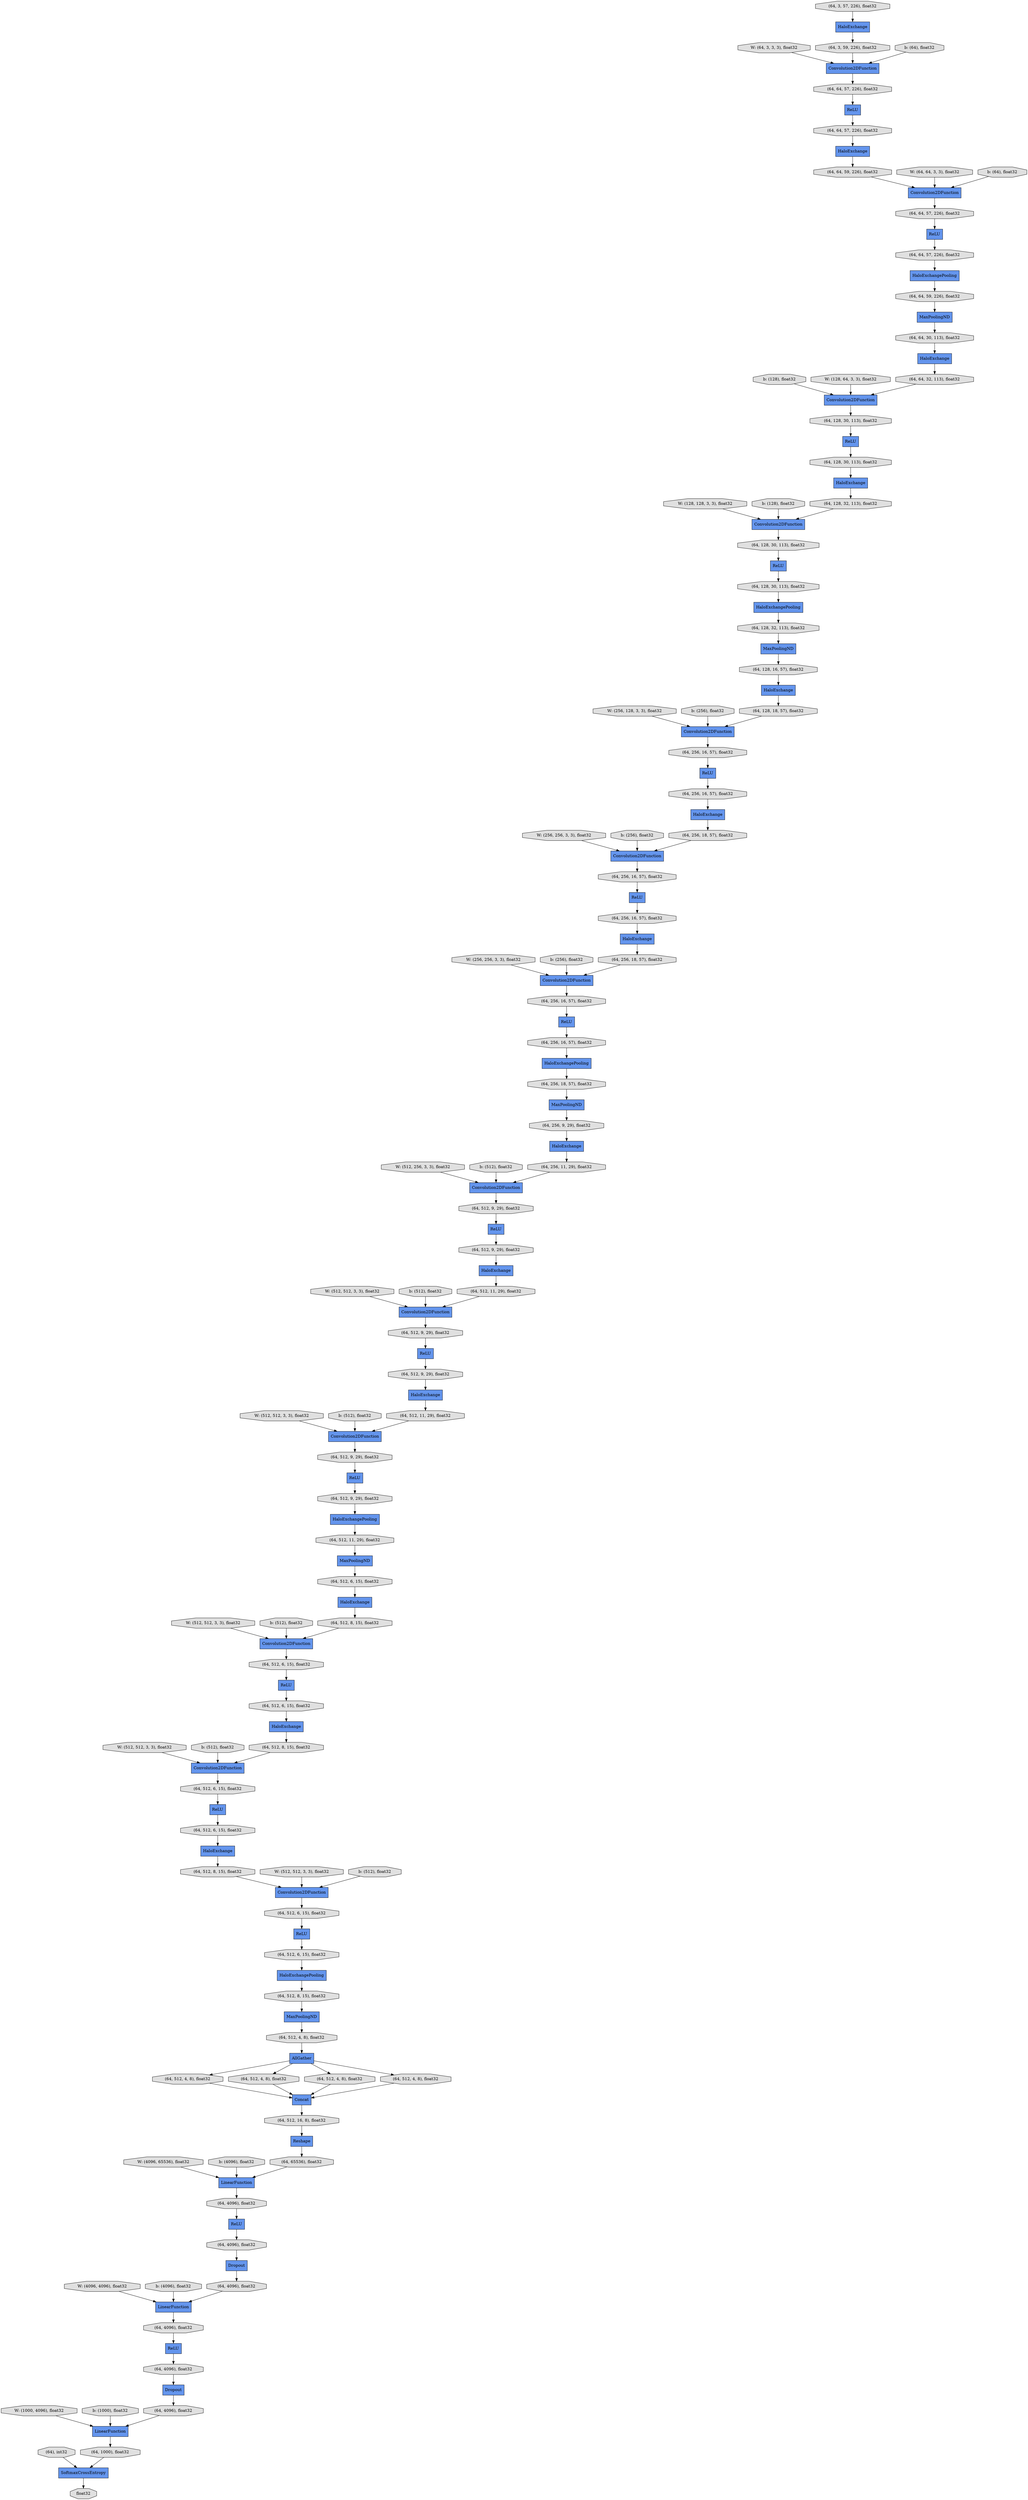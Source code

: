digraph graphname{rankdir=TB;47582211391568 [label="(64, 512, 8, 15), float32",shape="octagon",fillcolor="#E0E0E0",style="filled"];47580620062864 [label="W: (512, 512, 3, 3), float32",shape="octagon",fillcolor="#E0E0E0",style="filled"];47582211391696 [label="ReLU",shape="record",fillcolor="#6495ED",style="filled"];47582211391760 [label="(64, 512, 6, 15), float32",shape="octagon",fillcolor="#E0E0E0",style="filled"];47580009881936 [label="ReLU",shape="record",fillcolor="#6495ED",style="filled"];47580620046672 [label="b: (128), float32",shape="octagon",fillcolor="#E0E0E0",style="filled"];47580010037584 [label="W: (64, 3, 3, 3), float32",shape="octagon",fillcolor="#E0E0E0",style="filled"];47582211391888 [label="(64, 512, 6, 15), float32",shape="octagon",fillcolor="#E0E0E0",style="filled"];47582211392016 [label="(64, 512, 8, 15), float32",shape="octagon",fillcolor="#E0E0E0",style="filled"];47580620063248 [label="b: (512), float32",shape="octagon",fillcolor="#E0E0E0",style="filled"];47582211392144 [label="Concat",shape="record",fillcolor="#6495ED",style="filled"];47580620046992 [label="W: (128, 128, 3, 3), float32",shape="octagon",fillcolor="#E0E0E0",style="filled"];47582211392272 [label="(64, 512, 6, 15), float32",shape="octagon",fillcolor="#E0E0E0",style="filled"];47580620063568 [label="W: (512, 512, 3, 3), float32",shape="octagon",fillcolor="#E0E0E0",style="filled"];47582211392400 [label="(64, 512, 4, 8), float32",shape="octagon",fillcolor="#E0E0E0",style="filled"];47580620047376 [label="b: (128), float32",shape="octagon",fillcolor="#E0E0E0",style="filled"];47580620063952 [label="b: (512), float32",shape="octagon",fillcolor="#E0E0E0",style="filled"];47582211392848 [label="(64, 512, 4, 8), float32",shape="octagon",fillcolor="#E0E0E0",style="filled"];47580620047696 [label="W: (256, 128, 3, 3), float32",shape="octagon",fillcolor="#E0E0E0",style="filled"];47580620064272 [label="W: (512, 512, 3, 3), float32",shape="octagon",fillcolor="#E0E0E0",style="filled"];47582211393168 [label="(64, 512, 4, 8), float32",shape="octagon",fillcolor="#E0E0E0",style="filled"];47582211163792 [label="HaloExchangePooling",shape="record",fillcolor="#6495ED",style="filled"];47580620048080 [label="b: (256), float32",shape="octagon",fillcolor="#E0E0E0",style="filled"];47580620064656 [label="b: (512), float32",shape="octagon",fillcolor="#E0E0E0",style="filled"];47582211393488 [label="(64, 512, 4, 8), float32",shape="octagon",fillcolor="#E0E0E0",style="filled"];47580620048400 [label="W: (256, 256, 3, 3), float32",shape="octagon",fillcolor="#E0E0E0",style="filled"];47582211393616 [label="(64, 512, 4, 8), float32",shape="octagon",fillcolor="#E0E0E0",style="filled"];47582211393680 [label="(64), int32",shape="octagon",fillcolor="#E0E0E0",style="filled"];47580620064976 [label="W: (512, 512, 3, 3), float32",shape="octagon",fillcolor="#E0E0E0",style="filled"];47582211393872 [label="LinearFunction",shape="record",fillcolor="#6495ED",style="filled"];47582211393936 [label="(64, 512, 16, 8), float32",shape="octagon",fillcolor="#E0E0E0",style="filled"];47580620048784 [label="b: (256), float32",shape="octagon",fillcolor="#E0E0E0",style="filled"];47582162282896 [label="(64, 128, 30, 113), float32",shape="octagon",fillcolor="#E0E0E0",style="filled"];47582211394128 [label="LinearFunction",shape="record",fillcolor="#6495ED",style="filled"];47580620065360 [label="b: (512), float32",shape="octagon",fillcolor="#E0E0E0",style="filled"];47582162283088 [label="(64, 128, 30, 113), float32",shape="octagon",fillcolor="#E0E0E0",style="filled"];47582211394192 [label="Dropout",shape="record",fillcolor="#6495ED",style="filled"];47582162283152 [label="HaloExchangePooling",shape="record",fillcolor="#6495ED",style="filled"];47582211394256 [label="(64, 65536), float32",shape="octagon",fillcolor="#E0E0E0",style="filled"];47580620049104 [label="W: (256, 256, 3, 3), float32",shape="octagon",fillcolor="#E0E0E0",style="filled"];47580620065680 [label="W: (512, 512, 3, 3), float32",shape="octagon",fillcolor="#E0E0E0",style="filled"];47582211394576 [label="(64, 4096), float32",shape="octagon",fillcolor="#E0E0E0",style="filled"];47580620049488 [label="b: (256), float32",shape="octagon",fillcolor="#E0E0E0",style="filled"];47582211394704 [label="(64, 4096), float32",shape="octagon",fillcolor="#E0E0E0",style="filled"];47580620066064 [label="b: (512), float32",shape="octagon",fillcolor="#E0E0E0",style="filled"];47582162283856 [label="ReLU",shape="record",fillcolor="#6495ED",style="filled"];47582211190096 [label="HaloExchange",shape="record",fillcolor="#6495ED",style="filled"];47582211394960 [label="(64, 4096), float32",shape="octagon",fillcolor="#E0E0E0",style="filled"];47580620049808 [label="W: (512, 256, 3, 3), float32",shape="octagon",fillcolor="#E0E0E0",style="filled"];47582162283920 [label="MaxPoolingND",shape="record",fillcolor="#6495ED",style="filled"];47582211395024 [label="Dropout",shape="record",fillcolor="#6495ED",style="filled"];47582211395152 [label="(64, 4096), float32",shape="octagon",fillcolor="#E0E0E0",style="filled"];47580620066384 [label="W: (4096, 65536), float32",shape="octagon",fillcolor="#E0E0E0",style="filled"];47582162284112 [label="Convolution2DFunction",shape="record",fillcolor="#6495ED",style="filled"];47582211395216 [label="LinearFunction",shape="record",fillcolor="#6495ED",style="filled"];47582211395344 [label="(64, 4096), float32",shape="octagon",fillcolor="#E0E0E0",style="filled"];47580620050192 [label="b: (512), float32",shape="octagon",fillcolor="#E0E0E0",style="filled"];47580620066704 [label="b: (4096), float32",shape="octagon",fillcolor="#E0E0E0",style="filled"];47582211395536 [label="(64, 4096), float32",shape="octagon",fillcolor="#E0E0E0",style="filled"];47582162333776 [label="HaloExchange",shape="record",fillcolor="#6495ED",style="filled"];47582211280976 [label="(64, 256, 16, 57), float32",shape="octagon",fillcolor="#E0E0E0",style="filled"];47582210707536 [label="(64, 64, 57, 226), float32",shape="octagon",fillcolor="#E0E0E0",style="filled"];47582162333840 [label="ReLU",shape="record",fillcolor="#6495ED",style="filled"];47582211281040 [label="MaxPoolingND",shape="record",fillcolor="#6495ED",style="filled"];47582211444944 [label="(64, 1000), float32",shape="octagon",fillcolor="#E0E0E0",style="filled"];47582162333904 [label="HaloExchange",shape="record",fillcolor="#6495ED",style="filled"];47582211281104 [label="(64, 128, 18, 57), float32",shape="octagon",fillcolor="#E0E0E0",style="filled"];47580620075280 [label="W: (4096, 4096), float32",shape="octagon",fillcolor="#E0E0E0",style="filled"];47582211281296 [label="(64, 256, 16, 57), float32",shape="octagon",fillcolor="#E0E0E0",style="filled"];47582211207568 [label="Convolution2DFunction",shape="record",fillcolor="#6495ED",style="filled"];47582210707856 [label="MaxPoolingND",shape="record",fillcolor="#6495ED",style="filled"];47582211445264 [label="float32",shape="octagon",fillcolor="#E0E0E0",style="filled"];47582162334224 [label="(64, 512, 8, 15), float32",shape="octagon",fillcolor="#E0E0E0",style="filled"];47582211281424 [label="HaloExchange",shape="record",fillcolor="#6495ED",style="filled"];47582162334288 [label="ReLU",shape="record",fillcolor="#6495ED",style="filled"];47582211281488 [label="(64, 256, 18, 57), float32",shape="octagon",fillcolor="#E0E0E0",style="filled"];47582211281552 [label="(64, 256, 16, 57), float32",shape="octagon",fillcolor="#E0E0E0",style="filled"];47582210708112 [label="Convolution2DFunction",shape="record",fillcolor="#6495ED",style="filled"];47580620075728 [label="b: (4096), float32",shape="octagon",fillcolor="#E0E0E0",style="filled"];47582210708176 [label="HaloExchange",shape="record",fillcolor="#6495ED",style="filled"];47582211281744 [label="Convolution2DFunction",shape="record",fillcolor="#6495ED",style="filled"];47580004569936 [label="ReLU",shape="record",fillcolor="#6495ED",style="filled"];47582211281808 [label="HaloExchange",shape="record",fillcolor="#6495ED",style="filled"];47582210708432 [label="HaloExchange",shape="record",fillcolor="#6495ED",style="filled"];47580620076048 [label="W: (1000, 4096), float32",shape="octagon",fillcolor="#E0E0E0",style="filled"];47582211282000 [label="ReLU",shape="record",fillcolor="#6495ED",style="filled"];47582162334864 [label="AllGather",shape="record",fillcolor="#6495ED",style="filled"];47582160893072 [label="Convolution2DFunction",shape="record",fillcolor="#6495ED",style="filled"];47582211282128 [label="HaloExchange",shape="record",fillcolor="#6495ED",style="filled"];47582162334992 [label="Convolution2DFunction",shape="record",fillcolor="#6495ED",style="filled"];47582162335056 [label="(64, 512, 9, 29), float32",shape="octagon",fillcolor="#E0E0E0",style="filled"];47582211282256 [label="ReLU",shape="record",fillcolor="#6495ED",style="filled"];47580620076432 [label="b: (1000), float32",shape="octagon",fillcolor="#E0E0E0",style="filled"];47582210708944 [label="(64, 3, 59, 226), float32",shape="octagon",fillcolor="#E0E0E0",style="filled"];47582162335248 [label="(64, 512, 9, 29), float32",shape="octagon",fillcolor="#E0E0E0",style="filled"];47582211208720 [label="(64, 64, 59, 226), float32",shape="octagon",fillcolor="#E0E0E0",style="filled"];47582210709008 [label="HaloExchange",shape="record",fillcolor="#6495ED",style="filled"];47582211208784 [label="HaloExchange",shape="record",fillcolor="#6495ED",style="filled"];47582162335376 [label="(64, 512, 6, 15), float32",shape="octagon",fillcolor="#E0E0E0",style="filled"];47582211282576 [label="(64, 128, 30, 113), float32",shape="octagon",fillcolor="#E0E0E0",style="filled"];47582162335440 [label="(64, 512, 9, 29), float32",shape="octagon",fillcolor="#E0E0E0",style="filled"];47582211282640 [label="ReLU",shape="record",fillcolor="#6495ED",style="filled"];47582210709200 [label="(64, 64, 57, 226), float32",shape="octagon",fillcolor="#E0E0E0",style="filled"];47582162335504 [label="(64, 512, 9, 29), float32",shape="octagon",fillcolor="#E0E0E0",style="filled"];47582211282704 [label="Convolution2DFunction",shape="record",fillcolor="#6495ED",style="filled"];47580017000400 [label="W: (128, 64, 3, 3), float32",shape="octagon",fillcolor="#E0E0E0",style="filled"];47582211282768 [label="Convolution2DFunction",shape="record",fillcolor="#6495ED",style="filled"];47582211282832 [label="(64, 128, 30, 113), float32",shape="octagon",fillcolor="#E0E0E0",style="filled"];47582210709456 [label="ReLU",shape="record",fillcolor="#6495ED",style="filled"];47582211282960 [label="(64, 256, 18, 57), float32",shape="octagon",fillcolor="#E0E0E0",style="filled"];47582162335824 [label="Convolution2DFunction",shape="record",fillcolor="#6495ED",style="filled"];47582211283088 [label="HaloExchangePooling",shape="record",fillcolor="#6495ED",style="filled"];47582160902288 [label="ReLU",shape="record",fillcolor="#6495ED",style="filled"];47582162335952 [label="HaloExchange",shape="record",fillcolor="#6495ED",style="filled"];47582211283152 [label="(64, 256, 11, 29), float32",shape="octagon",fillcolor="#E0E0E0",style="filled"];47582162336016 [label="HaloExchangePooling",shape="record",fillcolor="#6495ED",style="filled"];47582211283216 [label="(64, 256, 18, 57), float32",shape="octagon",fillcolor="#E0E0E0",style="filled"];47582162336080 [label="(64, 512, 6, 15), float32",shape="octagon",fillcolor="#E0E0E0",style="filled"];47582211283344 [label="Convolution2DFunction",shape="record",fillcolor="#6495ED",style="filled"];47582162336208 [label="(64, 512, 11, 29), float32",shape="octagon",fillcolor="#E0E0E0",style="filled"];47582211283408 [label="ReLU",shape="record",fillcolor="#6495ED",style="filled"];47582211283472 [label="(64, 256, 16, 57), float32",shape="octagon",fillcolor="#E0E0E0",style="filled"];47582162336400 [label="Convolution2DFunction",shape="record",fillcolor="#6495ED",style="filled"];47582211283600 [label="(64, 128, 16, 57), float32",shape="octagon",fillcolor="#E0E0E0",style="filled"];47582211283664 [label="(64, 128, 32, 113), float32",shape="octagon",fillcolor="#E0E0E0",style="filled"];47582211283728 [label="SoftmaxCrossEntropy",shape="record",fillcolor="#6495ED",style="filled"];47582162336528 [label="(64, 512, 6, 15), float32",shape="octagon",fillcolor="#E0E0E0",style="filled"];47582162336592 [label="MaxPoolingND",shape="record",fillcolor="#6495ED",style="filled"];47582211283792 [label="HaloExchange",shape="record",fillcolor="#6495ED",style="filled"];47582162336656 [label="(64, 512, 6, 15), float32",shape="octagon",fillcolor="#E0E0E0",style="filled"];47582211283856 [label="ReLU",shape="record",fillcolor="#6495ED",style="filled"];47580016999376 [label="b: (64), float32",shape="octagon",fillcolor="#E0E0E0",style="filled"];47582162336912 [label="MaxPoolingND",shape="record",fillcolor="#6495ED",style="filled"];47582211210448 [label="(64, 64, 57, 226), float32",shape="octagon",fillcolor="#E0E0E0",style="filled"];47582211210512 [label="(64, 128, 32, 113), float32",shape="octagon",fillcolor="#E0E0E0",style="filled"];47582211284240 [label="(64, 3, 57, 226), float32",shape="octagon",fillcolor="#E0E0E0",style="filled"];47582162337104 [label="HaloExchangePooling",shape="record",fillcolor="#6495ED",style="filled"];47582211284304 [label="Convolution2DFunction",shape="record",fillcolor="#6495ED",style="filled"];47582211210576 [label="(64, 64, 57, 226), float32",shape="octagon",fillcolor="#E0E0E0",style="filled"];47580016999760 [label="W: (64, 64, 3, 3), float32",shape="octagon",fillcolor="#E0E0E0",style="filled"];47582211284368 [label="(64, 256, 16, 57), float32",shape="octagon",fillcolor="#E0E0E0",style="filled"];47582211284432 [label="(64, 256, 9, 29), float32",shape="octagon",fillcolor="#E0E0E0",style="filled"];47582211210704 [label="(64, 64, 59, 226), float32",shape="octagon",fillcolor="#E0E0E0",style="filled"];47582211284496 [label="Reshape",shape="record",fillcolor="#6495ED",style="filled"];47582162337296 [label="(64, 512, 9, 29), float32",shape="octagon",fillcolor="#E0E0E0",style="filled"];47582162337360 [label="(64, 512, 11, 29), float32",shape="octagon",fillcolor="#E0E0E0",style="filled"];47582211210832 [label="(64, 64, 30, 113), float32",shape="octagon",fillcolor="#E0E0E0",style="filled"];47582211210896 [label="ReLU",shape="record",fillcolor="#6495ED",style="filled"];47580017000080 [label="b: (64), float32",shape="octagon",fillcolor="#E0E0E0",style="filled"];47582162337488 [label="ReLU",shape="record",fillcolor="#6495ED",style="filled"];47582211284688 [label="(64, 256, 16, 57), float32",shape="octagon",fillcolor="#E0E0E0",style="filled"];47580620168912 [label="Convolution2DFunction",shape="record",fillcolor="#6495ED",style="filled"];47582162337552 [label="(64, 512, 8, 15), float32",shape="octagon",fillcolor="#E0E0E0",style="filled"];47582211211024 [label="HaloExchange",shape="record",fillcolor="#6495ED",style="filled"];47582211211088 [label="(64, 64, 32, 113), float32",shape="octagon",fillcolor="#E0E0E0",style="filled"];47582162337680 [label="(64, 512, 11, 29), float32",shape="octagon",fillcolor="#E0E0E0",style="filled"];47582162337744 [label="(64, 512, 9, 29), float32",shape="octagon",fillcolor="#E0E0E0",style="filled"];47580017000400 -> 47582210708112;47582162334864 -> 47582211393168;47580017000080 -> 47582160893072;47582211391888 -> 47582162337488;47582162337360 -> 47582211282768;47582211284432 -> 47582211282128;47582210707536 -> 47582211190096;47580016999376 -> 47580620168912;47582211210448 -> 47582211163792;47582211282768 -> 47582162335440;47582211210512 -> 47582162284112;47582162334864 -> 47582211392848;47582210707856 -> 47582211210832;47582211393168 -> 47582211392144;47582211284240 -> 47582210709008;47582211284368 -> 47582211281424;47582210709008 -> 47582210708944;47580620075728 -> 47582211393872;47582211392144 -> 47582211393936;47580620065360 -> 47582162336400;47582162284112 -> 47582211282576;47580620063568 -> 47582211282768;47580620049808 -> 47582211282704;47582211282128 -> 47582211283152;47582211395536 -> 47582211395216;47582211190096 -> 47582211208720;47582211394704 -> 47582211394192;47582162283088 -> 47582210708176;47582210708432 -> 47582211211088;47582162337488 -> 47582211392272;47582162334224 -> 47582162335824;47582211393680 -> 47582211283728;47582162335824 -> 47582162336080;47582211392400 -> 47582162334864;47582162283152 -> 47582211283664;47582211283152 -> 47582211282704;47582211283856 -> 47582211284688;47582210708944 -> 47580620168912;47582210709456 -> 47582162283088;47580004569936 -> 47582211210448;47582162333904 -> 47582211392016;47582211283344 -> 47582162335504;47580620168912 -> 47582210709200;47580620066704 -> 47582211394128;47582211393488 -> 47582211392144;47580620064272 -> 47582162335824;47580016999760 -> 47582160893072;47582162335440 -> 47582211283408;47582211394960 -> 47582211393872;47582162283920 -> 47582211283600;47582162335248 -> 47582162337104;47582160893072 -> 47582211210576;47582162336400 -> 47582162335376;47582162334864 -> 47582211393488;47580620046672 -> 47582210708112;47582211163792 -> 47582211210704;47582211281488 -> 47582211284304;47582162334864 -> 47582211393616;47582211395216 -> 47582211444944;47580620048400 -> 47582211284304;47582211395024 -> 47582211395536;47580620065680 -> 47582162334992;47582211282704 -> 47582162337744;47582211283472 -> 47582211282640;47582211282960 -> 47582211281040;47582210709200 -> 47582160902288;47582162282896 -> 47582210709456;47582162334288 -> 47582211391760;47582211392016 -> 47582162334992;47580620075280 -> 47582211393872;47582162335952 -> 47582162337552;47582210708176 -> 47582211210512;47582162333776 -> 47582162334224;47580620066064 -> 47582162334992;47580010037584 -> 47580620168912;47582162283856 -> 47582211282832;47582211281808 -> 47582162337360;47582211284304 -> 47582211283472;47582211283728 -> 47582211445264;47582211283408 -> 47582162335248;47580620048784 -> 47582211284304;47582211210704 -> 47582210707856;47580620062864 -> 47582211283344;47580620047696 -> 47582211207568;47580620066384 -> 47582211394128;47582211208784 -> 47582211281488;47582211281104 -> 47582211207568;47582162337680 -> 47582211283344;47582211444944 -> 47582211283728;47580620076048 -> 47582211395216;47582211395152 -> 47580009881936;47582211393936 -> 47582211284496;47582211391568 -> 47582162336592;47582211211024 -> 47582211281104;47580620046992 -> 47582162284112;47580620063952 -> 47582211282768;47580620050192 -> 47582211282704;47582210708112 -> 47582162282896;47582162336208 -> 47582162336912;47582211282256 -> 47582162337296;47582211283216 -> 47582211281744;47582211211088 -> 47582210708112;47582162334992 -> 47582211391888;47582211282000 -> 47582162335056;47580009881936 -> 47582211395344;47582211391760 -> 47582162333904;47582211284688 -> 47582211283088;47580620076432 -> 47582211395216;47582211207568 -> 47582211281552;47582211393616 -> 47582211392144;47582162335504 -> 47582211282000;47580620064656 -> 47582162335824;47582162337744 -> 47582211282256;47580620049488 -> 47582211281744;47582211283600 -> 47582211211024;47582211394128 -> 47582211394576;47582160902288 -> 47582210707536;47582211210896 -> 47582211281296;47582211282832 -> 47582162283152;47582162337296 -> 47582211283792;47582211283088 -> 47582211282960;47582211394576 -> 47582211391696;47580620048080 -> 47582211207568;47582211283664 -> 47582162283920;47582162336656 -> 47582162335952;47582162336080 -> 47582162333840;47582211280976 -> 47582211283856;47580620047376 -> 47582162284112;47582211393872 -> 47582211395152;47582162336912 -> 47582162336528;47580620064976 -> 47582162336400;47582211392272 -> 47582162336016;47580620049104 -> 47582211281744;47582211283792 -> 47582162337680;47582211395344 -> 47582211395024;47582211281296 -> 47582211208784;47582162337104 -> 47582162336208;47582211281424 -> 47582211283216;47582211281552 -> 47582211210896;47582211391696 -> 47582211394704;47582162335376 -> 47582162334288;47582162333840 -> 47582162336656;47582211210832 -> 47582210708432;47582162336016 -> 47582211391568;47582162335056 -> 47582211281808;47580620063248 -> 47582211283344;47582211284496 -> 47582211394256;47582211282640 -> 47582211284368;47582211282576 -> 47582162283856;47582211281040 -> 47582211284432;47582211281744 -> 47582211280976;47582162336592 -> 47582211392400;47582162336528 -> 47582162333776;47582162337552 -> 47582162336400;47582211210576 -> 47580004569936;47582211394256 -> 47582211394128;47582211392848 -> 47582211392144;47582211208720 -> 47582160893072;47582211394192 -> 47582211394960;}